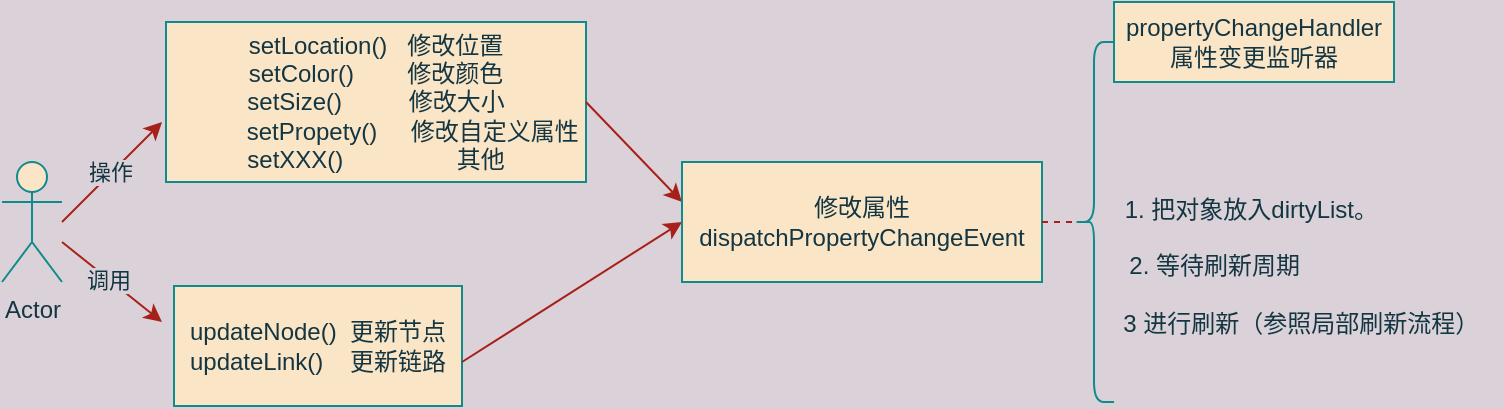 <mxfile version="14.1.8" type="github">
  <diagram id="C5RBs43oDa-KdzZeNtuy" name="Page-1">
    <mxGraphModel dx="1053" dy="597" grid="1" gridSize="10" guides="1" tooltips="1" connect="1" arrows="1" fold="1" page="1" pageScale="1" pageWidth="827" pageHeight="1169" background="#DAD2D8" math="0" shadow="0">
      <root>
        <mxCell id="WIyWlLk6GJQsqaUBKTNV-0" />
        <mxCell id="WIyWlLk6GJQsqaUBKTNV-1" parent="WIyWlLk6GJQsqaUBKTNV-0" />
        <mxCell id="2HfZ-M_030Yamhnqi_jQ-0" value="Actor" style="shape=umlActor;verticalLabelPosition=bottom;verticalAlign=top;html=1;outlineConnect=0;fillColor=#FAE5C7;strokeColor=#0F8B8D;fontColor=#143642;" vertex="1" parent="WIyWlLk6GJQsqaUBKTNV-1">
          <mxGeometry x="50" y="250" width="30" height="60" as="geometry" />
        </mxCell>
        <mxCell id="2HfZ-M_030Yamhnqi_jQ-1" value="" style="endArrow=classic;html=1;labelBackgroundColor=#DAD2D8;strokeColor=#A8201A;fontColor=#143642;" edge="1" parent="WIyWlLk6GJQsqaUBKTNV-1">
          <mxGeometry width="50" height="50" relative="1" as="geometry">
            <mxPoint x="80" y="280" as="sourcePoint" />
            <mxPoint x="130" y="230" as="targetPoint" />
          </mxGeometry>
        </mxCell>
        <mxCell id="2HfZ-M_030Yamhnqi_jQ-3" value="操作" style="edgeLabel;html=1;align=center;verticalAlign=middle;resizable=0;points=[];labelBackgroundColor=#DAD2D8;fontColor=#143642;" vertex="1" connectable="0" parent="2HfZ-M_030Yamhnqi_jQ-1">
          <mxGeometry x="-0.02" y="1" relative="1" as="geometry">
            <mxPoint as="offset" />
          </mxGeometry>
        </mxCell>
        <mxCell id="2HfZ-M_030Yamhnqi_jQ-2" value="setLocation()&amp;nbsp; &amp;nbsp;修改位置&lt;br&gt;setColor()&amp;nbsp; &amp;nbsp; &amp;nbsp; &amp;nbsp; 修改颜色&lt;br&gt;setSize()&amp;nbsp; &amp;nbsp; &amp;nbsp; &amp;nbsp; &amp;nbsp; 修改大小&lt;br&gt;&amp;nbsp; &amp;nbsp; &amp;nbsp; &amp;nbsp; &amp;nbsp; &amp;nbsp;setPropety()&amp;nbsp; &amp;nbsp; &amp;nbsp;修改自定义属性setXXX()&amp;nbsp; &amp;nbsp; &amp;nbsp; &amp;nbsp; &amp;nbsp; &amp;nbsp; &amp;nbsp; &amp;nbsp; &amp;nbsp;其他" style="text;html=1;strokeColor=#0F8B8D;fillColor=#FAE5C7;align=center;verticalAlign=middle;whiteSpace=wrap;rounded=0;fontColor=#143642;" vertex="1" parent="WIyWlLk6GJQsqaUBKTNV-1">
          <mxGeometry x="132" y="180" width="210" height="80" as="geometry" />
        </mxCell>
        <mxCell id="2HfZ-M_030Yamhnqi_jQ-4" value="" style="endArrow=classic;html=1;labelBackgroundColor=#DAD2D8;strokeColor=#A8201A;fontColor=#143642;" edge="1" parent="WIyWlLk6GJQsqaUBKTNV-1">
          <mxGeometry width="50" height="50" relative="1" as="geometry">
            <mxPoint x="80" y="290" as="sourcePoint" />
            <mxPoint x="130" y="330" as="targetPoint" />
            <Array as="points" />
          </mxGeometry>
        </mxCell>
        <mxCell id="2HfZ-M_030Yamhnqi_jQ-5" value="&amp;nbsp;" style="edgeLabel;html=1;align=center;verticalAlign=middle;resizable=0;points=[];labelBackgroundColor=#DAD2D8;fontColor=#143642;" vertex="1" connectable="0" parent="2HfZ-M_030Yamhnqi_jQ-4">
          <mxGeometry x="-0.02" y="1" relative="1" as="geometry">
            <mxPoint as="offset" />
          </mxGeometry>
        </mxCell>
        <mxCell id="2HfZ-M_030Yamhnqi_jQ-7" value="调用" style="edgeLabel;html=1;align=center;verticalAlign=middle;resizable=0;points=[];labelBackgroundColor=#DAD2D8;fontColor=#143642;" vertex="1" connectable="0" parent="2HfZ-M_030Yamhnqi_jQ-4">
          <mxGeometry x="-0.112" relative="1" as="geometry">
            <mxPoint y="1" as="offset" />
          </mxGeometry>
        </mxCell>
        <mxCell id="2HfZ-M_030Yamhnqi_jQ-8" value="updateNode()&amp;nbsp; 更新节点&lt;br&gt;updateLink()&amp;nbsp; &amp;nbsp; 更新链路" style="text;html=1;strokeColor=#0F8B8D;fillColor=#FAE5C7;align=center;verticalAlign=middle;whiteSpace=wrap;rounded=0;fontColor=#143642;" vertex="1" parent="WIyWlLk6GJQsqaUBKTNV-1">
          <mxGeometry x="136" y="312" width="144" height="60" as="geometry" />
        </mxCell>
        <mxCell id="2HfZ-M_030Yamhnqi_jQ-10" value="" style="endArrow=classic;html=1;exitX=1;exitY=0.5;exitDx=0;exitDy=0;labelBackgroundColor=#DAD2D8;strokeColor=#A8201A;fontColor=#143642;" edge="1" parent="WIyWlLk6GJQsqaUBKTNV-1" source="2HfZ-M_030Yamhnqi_jQ-2">
          <mxGeometry width="50" height="50" relative="1" as="geometry">
            <mxPoint x="390" y="290" as="sourcePoint" />
            <mxPoint x="390" y="270" as="targetPoint" />
          </mxGeometry>
        </mxCell>
        <mxCell id="2HfZ-M_030Yamhnqi_jQ-11" value="" style="endArrow=classic;html=1;labelBackgroundColor=#DAD2D8;strokeColor=#A8201A;fontColor=#143642;" edge="1" parent="WIyWlLk6GJQsqaUBKTNV-1">
          <mxGeometry width="50" height="50" relative="1" as="geometry">
            <mxPoint x="280" y="350" as="sourcePoint" />
            <mxPoint x="390" y="280" as="targetPoint" />
          </mxGeometry>
        </mxCell>
        <mxCell id="2HfZ-M_030Yamhnqi_jQ-12" value="修改属性&lt;br&gt;dispatchPropertyChangeEvent" style="text;html=1;strokeColor=#0F8B8D;fillColor=#FAE5C7;align=center;verticalAlign=middle;whiteSpace=wrap;rounded=0;fontColor=#143642;" vertex="1" parent="WIyWlLk6GJQsqaUBKTNV-1">
          <mxGeometry x="390" y="250" width="180" height="60" as="geometry" />
        </mxCell>
        <mxCell id="2HfZ-M_030Yamhnqi_jQ-14" value="" style="shape=curlyBracket;whiteSpace=wrap;html=1;rounded=1;fillColor=#FAE5C7;strokeColor=#0F8B8D;fontColor=#143642;" vertex="1" parent="WIyWlLk6GJQsqaUBKTNV-1">
          <mxGeometry x="586" y="190" width="20" height="180" as="geometry" />
        </mxCell>
        <mxCell id="2HfZ-M_030Yamhnqi_jQ-16" value="" style="endArrow=none;dashed=1;html=1;entryX=0.1;entryY=0.5;entryDx=0;entryDy=0;entryPerimeter=0;labelBackgroundColor=#DAD2D8;strokeColor=#A8201A;fontColor=#143642;" edge="1" parent="WIyWlLk6GJQsqaUBKTNV-1" target="2HfZ-M_030Yamhnqi_jQ-14">
          <mxGeometry width="50" height="50" relative="1" as="geometry">
            <mxPoint x="570" y="280" as="sourcePoint" />
            <mxPoint x="620" y="230" as="targetPoint" />
          </mxGeometry>
        </mxCell>
        <mxCell id="2HfZ-M_030Yamhnqi_jQ-17" value="propertyChangeHandler&lt;br&gt;属性变更监听器&lt;br&gt;" style="text;html=1;strokeColor=#0F8B8D;fillColor=#FAE5C7;align=center;verticalAlign=middle;whiteSpace=wrap;rounded=0;fontColor=#143642;" vertex="1" parent="WIyWlLk6GJQsqaUBKTNV-1">
          <mxGeometry x="606" y="170" width="140" height="40" as="geometry" />
        </mxCell>
        <mxCell id="2HfZ-M_030Yamhnqi_jQ-18" value="1. 把对象放入dirtyList。&amp;nbsp; &amp;nbsp; &amp;nbsp; &amp;nbsp; &amp;nbsp; &amp;nbsp; &amp;nbsp; &amp;nbsp; &amp;nbsp;&lt;br&gt;&lt;br&gt;2. 等待刷新周期&amp;nbsp; &amp;nbsp; &amp;nbsp; &amp;nbsp; &amp;nbsp; &amp;nbsp; &amp;nbsp; &amp;nbsp; &amp;nbsp; &amp;nbsp; &amp;nbsp; &amp;nbsp; &amp;nbsp; &amp;nbsp;&amp;nbsp;&lt;br&gt;&amp;nbsp;&amp;nbsp;&lt;br&gt;3 进行刷新（参照局部刷新流程）&amp;nbsp;&amp;nbsp;" style="text;html=1;strokeColor=none;fillColor=none;align=center;verticalAlign=middle;whiteSpace=wrap;rounded=0;fontColor=#143642;" vertex="1" parent="WIyWlLk6GJQsqaUBKTNV-1">
          <mxGeometry x="606" y="292" width="194" height="20" as="geometry" />
        </mxCell>
      </root>
    </mxGraphModel>
  </diagram>
</mxfile>
